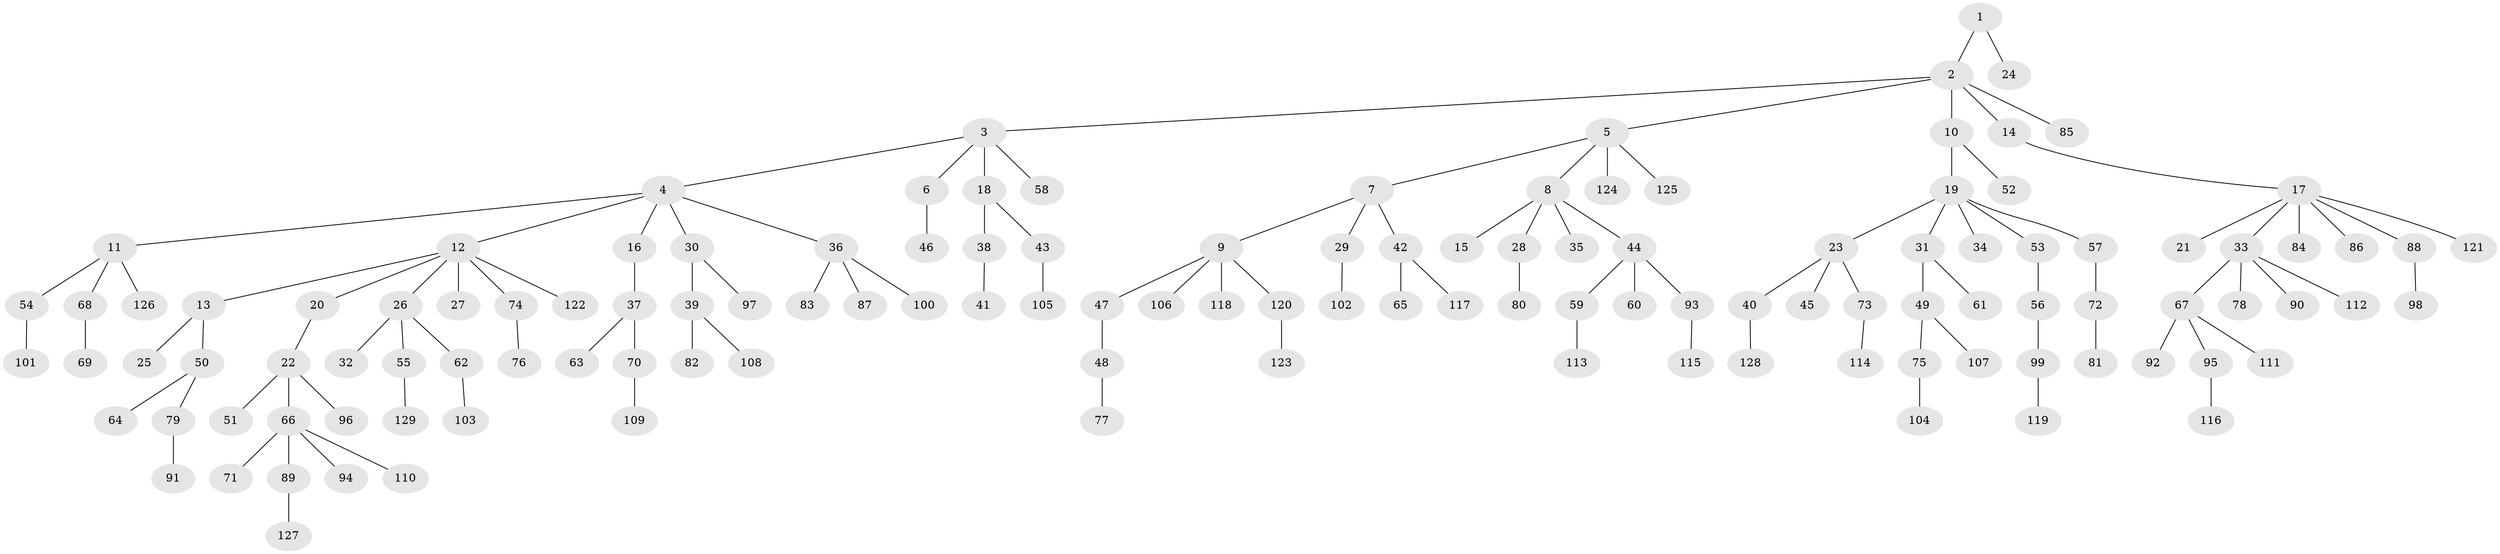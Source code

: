 // coarse degree distribution, {1: 0.532608695652174, 5: 0.03260869565217391, 4: 0.08695652173913043, 6: 0.03260869565217391, 2: 0.20652173913043478, 3: 0.10869565217391304}
// Generated by graph-tools (version 1.1) at 2025/52/03/04/25 22:52:02]
// undirected, 129 vertices, 128 edges
graph export_dot {
  node [color=gray90,style=filled];
  1;
  2;
  3;
  4;
  5;
  6;
  7;
  8;
  9;
  10;
  11;
  12;
  13;
  14;
  15;
  16;
  17;
  18;
  19;
  20;
  21;
  22;
  23;
  24;
  25;
  26;
  27;
  28;
  29;
  30;
  31;
  32;
  33;
  34;
  35;
  36;
  37;
  38;
  39;
  40;
  41;
  42;
  43;
  44;
  45;
  46;
  47;
  48;
  49;
  50;
  51;
  52;
  53;
  54;
  55;
  56;
  57;
  58;
  59;
  60;
  61;
  62;
  63;
  64;
  65;
  66;
  67;
  68;
  69;
  70;
  71;
  72;
  73;
  74;
  75;
  76;
  77;
  78;
  79;
  80;
  81;
  82;
  83;
  84;
  85;
  86;
  87;
  88;
  89;
  90;
  91;
  92;
  93;
  94;
  95;
  96;
  97;
  98;
  99;
  100;
  101;
  102;
  103;
  104;
  105;
  106;
  107;
  108;
  109;
  110;
  111;
  112;
  113;
  114;
  115;
  116;
  117;
  118;
  119;
  120;
  121;
  122;
  123;
  124;
  125;
  126;
  127;
  128;
  129;
  1 -- 2;
  1 -- 24;
  2 -- 3;
  2 -- 5;
  2 -- 10;
  2 -- 14;
  2 -- 85;
  3 -- 4;
  3 -- 6;
  3 -- 18;
  3 -- 58;
  4 -- 11;
  4 -- 12;
  4 -- 16;
  4 -- 30;
  4 -- 36;
  5 -- 7;
  5 -- 8;
  5 -- 124;
  5 -- 125;
  6 -- 46;
  7 -- 9;
  7 -- 29;
  7 -- 42;
  8 -- 15;
  8 -- 28;
  8 -- 35;
  8 -- 44;
  9 -- 47;
  9 -- 106;
  9 -- 118;
  9 -- 120;
  10 -- 19;
  10 -- 52;
  11 -- 54;
  11 -- 68;
  11 -- 126;
  12 -- 13;
  12 -- 20;
  12 -- 26;
  12 -- 27;
  12 -- 74;
  12 -- 122;
  13 -- 25;
  13 -- 50;
  14 -- 17;
  16 -- 37;
  17 -- 21;
  17 -- 33;
  17 -- 84;
  17 -- 86;
  17 -- 88;
  17 -- 121;
  18 -- 38;
  18 -- 43;
  19 -- 23;
  19 -- 31;
  19 -- 34;
  19 -- 53;
  19 -- 57;
  20 -- 22;
  22 -- 51;
  22 -- 66;
  22 -- 96;
  23 -- 40;
  23 -- 45;
  23 -- 73;
  26 -- 32;
  26 -- 55;
  26 -- 62;
  28 -- 80;
  29 -- 102;
  30 -- 39;
  30 -- 97;
  31 -- 49;
  31 -- 61;
  33 -- 67;
  33 -- 78;
  33 -- 90;
  33 -- 112;
  36 -- 83;
  36 -- 87;
  36 -- 100;
  37 -- 63;
  37 -- 70;
  38 -- 41;
  39 -- 82;
  39 -- 108;
  40 -- 128;
  42 -- 65;
  42 -- 117;
  43 -- 105;
  44 -- 59;
  44 -- 60;
  44 -- 93;
  47 -- 48;
  48 -- 77;
  49 -- 75;
  49 -- 107;
  50 -- 64;
  50 -- 79;
  53 -- 56;
  54 -- 101;
  55 -- 129;
  56 -- 99;
  57 -- 72;
  59 -- 113;
  62 -- 103;
  66 -- 71;
  66 -- 89;
  66 -- 94;
  66 -- 110;
  67 -- 92;
  67 -- 95;
  67 -- 111;
  68 -- 69;
  70 -- 109;
  72 -- 81;
  73 -- 114;
  74 -- 76;
  75 -- 104;
  79 -- 91;
  88 -- 98;
  89 -- 127;
  93 -- 115;
  95 -- 116;
  99 -- 119;
  120 -- 123;
}
